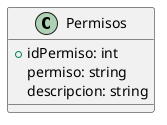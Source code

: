 @startuml Permisos
class Permisos{
    +idPermiso: int
    permiso: string
    descripcion: string
}
@enduml